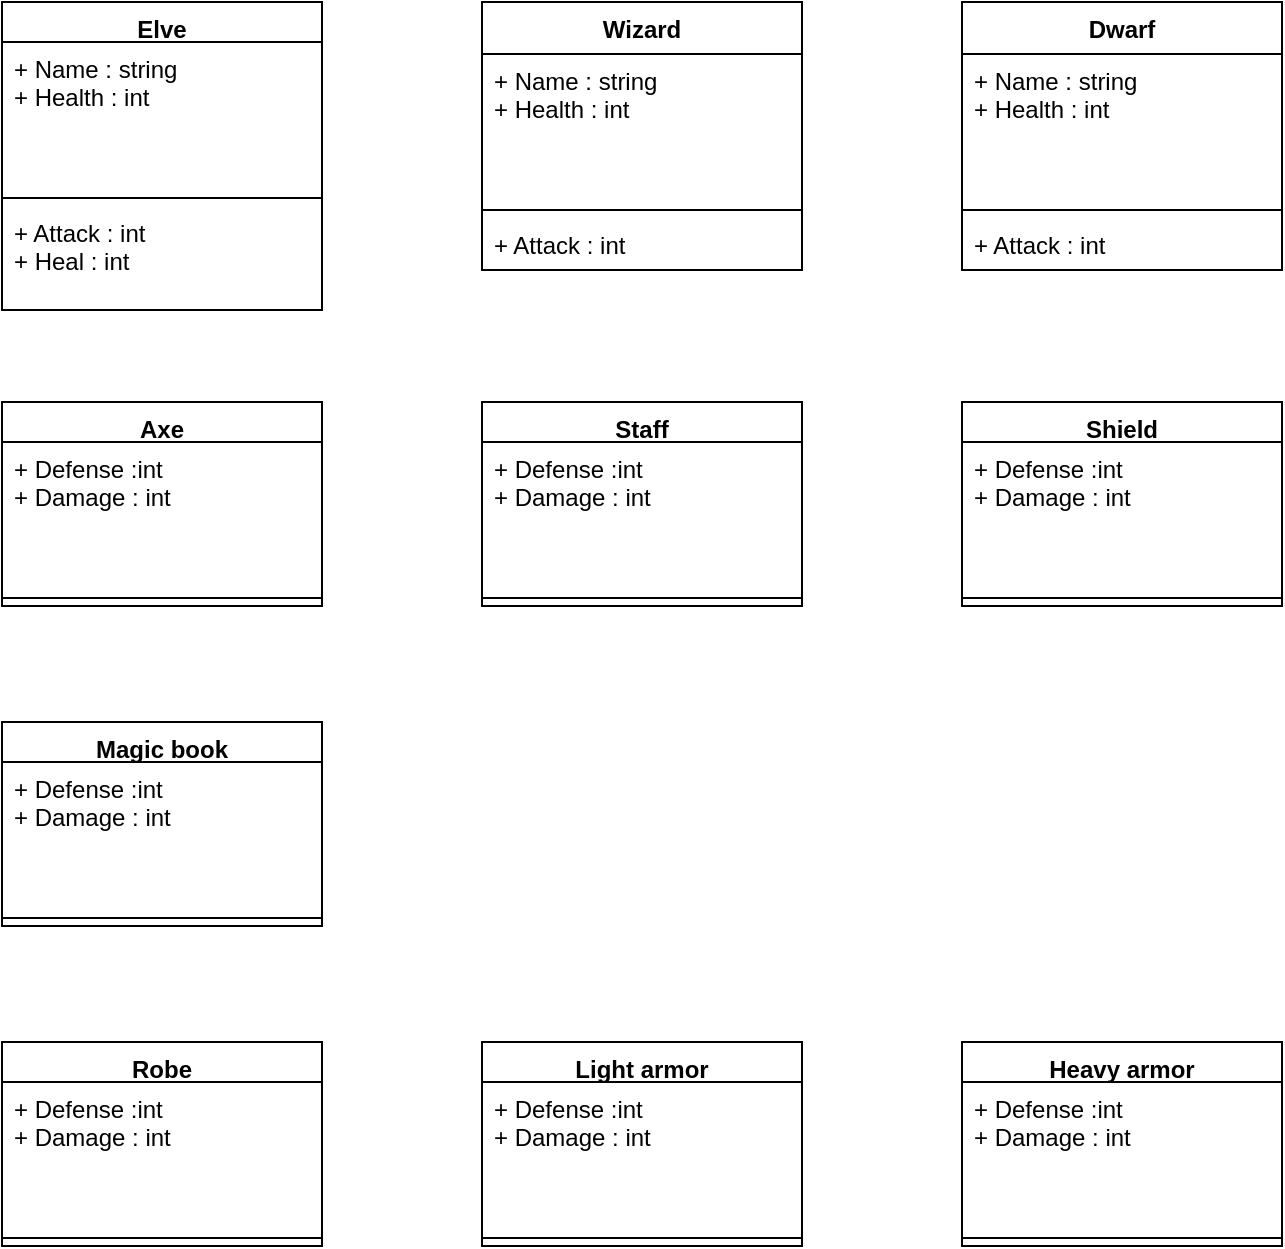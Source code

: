 <mxfile version="20.5.3" type="device"><diagram id="PGICECondg32x7swq7dw" name="Página-1"><mxGraphModel dx="997" dy="540" grid="1" gridSize="10" guides="1" tooltips="1" connect="1" arrows="1" fold="1" page="1" pageScale="1" pageWidth="827" pageHeight="1169" math="0" shadow="0"><root><mxCell id="0"/><mxCell id="1" parent="0"/><mxCell id="2be56t5v5oQXD2aX-y7T-1" value="Wizard" style="swimlane;fontStyle=1;align=center;verticalAlign=top;childLayout=stackLayout;horizontal=1;startSize=26;horizontalStack=0;resizeParent=1;resizeParentMax=0;resizeLast=0;collapsible=1;marginBottom=0;" vertex="1" parent="1"><mxGeometry x="320" y="200" width="160" height="134" as="geometry"/></mxCell><mxCell id="2be56t5v5oQXD2aX-y7T-2" value="+ Name : string&#10;+ Health : int" style="text;strokeColor=none;fillColor=none;align=left;verticalAlign=top;spacingLeft=4;spacingRight=4;overflow=hidden;rotatable=0;points=[[0,0.5],[1,0.5]];portConstraint=eastwest;" vertex="1" parent="2be56t5v5oQXD2aX-y7T-1"><mxGeometry y="26" width="160" height="74" as="geometry"/></mxCell><mxCell id="2be56t5v5oQXD2aX-y7T-3" value="" style="line;strokeWidth=1;fillColor=none;align=left;verticalAlign=middle;spacingTop=-1;spacingLeft=3;spacingRight=3;rotatable=0;labelPosition=right;points=[];portConstraint=eastwest;strokeColor=inherit;" vertex="1" parent="2be56t5v5oQXD2aX-y7T-1"><mxGeometry y="100" width="160" height="8" as="geometry"/></mxCell><mxCell id="2be56t5v5oQXD2aX-y7T-4" value="+ Attack : int" style="text;strokeColor=none;fillColor=none;align=left;verticalAlign=top;spacingLeft=4;spacingRight=4;overflow=hidden;rotatable=0;points=[[0,0.5],[1,0.5]];portConstraint=eastwest;" vertex="1" parent="2be56t5v5oQXD2aX-y7T-1"><mxGeometry y="108" width="160" height="26" as="geometry"/></mxCell><mxCell id="2be56t5v5oQXD2aX-y7T-5" value="Elve" style="swimlane;fontStyle=1;align=center;verticalAlign=top;childLayout=stackLayout;horizontal=1;startSize=20;horizontalStack=0;resizeParent=1;resizeParentMax=0;resizeLast=0;collapsible=1;marginBottom=0;" vertex="1" parent="1"><mxGeometry x="80" y="200" width="160" height="154" as="geometry"/></mxCell><mxCell id="2be56t5v5oQXD2aX-y7T-6" value="+ Name : string&#10;+ Health : int" style="text;strokeColor=none;fillColor=none;align=left;verticalAlign=top;spacingLeft=4;spacingRight=4;overflow=hidden;rotatable=0;points=[[0,0.5],[1,0.5]];portConstraint=eastwest;" vertex="1" parent="2be56t5v5oQXD2aX-y7T-5"><mxGeometry y="20" width="160" height="74" as="geometry"/></mxCell><mxCell id="2be56t5v5oQXD2aX-y7T-7" value="" style="line;strokeWidth=1;fillColor=none;align=left;verticalAlign=middle;spacingTop=-1;spacingLeft=3;spacingRight=3;rotatable=0;labelPosition=right;points=[];portConstraint=eastwest;strokeColor=inherit;" vertex="1" parent="2be56t5v5oQXD2aX-y7T-5"><mxGeometry y="94" width="160" height="8" as="geometry"/></mxCell><mxCell id="2be56t5v5oQXD2aX-y7T-8" value="+ Attack : int&#10;+ Heal : int" style="text;strokeColor=none;fillColor=none;align=left;verticalAlign=top;spacingLeft=4;spacingRight=4;overflow=hidden;rotatable=0;points=[[0,0.5],[1,0.5]];portConstraint=eastwest;" vertex="1" parent="2be56t5v5oQXD2aX-y7T-5"><mxGeometry y="102" width="160" height="52" as="geometry"/></mxCell><mxCell id="2be56t5v5oQXD2aX-y7T-9" value="Dwarf" style="swimlane;fontStyle=1;align=center;verticalAlign=top;childLayout=stackLayout;horizontal=1;startSize=26;horizontalStack=0;resizeParent=1;resizeParentMax=0;resizeLast=0;collapsible=1;marginBottom=0;" vertex="1" parent="1"><mxGeometry x="560" y="200" width="160" height="134" as="geometry"/></mxCell><mxCell id="2be56t5v5oQXD2aX-y7T-10" value="+ Name : string&#10;+ Health : int" style="text;strokeColor=none;fillColor=none;align=left;verticalAlign=top;spacingLeft=4;spacingRight=4;overflow=hidden;rotatable=0;points=[[0,0.5],[1,0.5]];portConstraint=eastwest;" vertex="1" parent="2be56t5v5oQXD2aX-y7T-9"><mxGeometry y="26" width="160" height="74" as="geometry"/></mxCell><mxCell id="2be56t5v5oQXD2aX-y7T-11" value="" style="line;strokeWidth=1;fillColor=none;align=left;verticalAlign=middle;spacingTop=-1;spacingLeft=3;spacingRight=3;rotatable=0;labelPosition=right;points=[];portConstraint=eastwest;strokeColor=inherit;" vertex="1" parent="2be56t5v5oQXD2aX-y7T-9"><mxGeometry y="100" width="160" height="8" as="geometry"/></mxCell><mxCell id="2be56t5v5oQXD2aX-y7T-12" value="+ Attack : int" style="text;strokeColor=none;fillColor=none;align=left;verticalAlign=top;spacingLeft=4;spacingRight=4;overflow=hidden;rotatable=0;points=[[0,0.5],[1,0.5]];portConstraint=eastwest;" vertex="1" parent="2be56t5v5oQXD2aX-y7T-9"><mxGeometry y="108" width="160" height="26" as="geometry"/></mxCell><mxCell id="2be56t5v5oQXD2aX-y7T-30" value="Axe" style="swimlane;fontStyle=1;align=center;verticalAlign=top;childLayout=stackLayout;horizontal=1;startSize=20;horizontalStack=0;resizeParent=1;resizeParentMax=0;resizeLast=0;collapsible=1;marginBottom=0;" vertex="1" parent="1"><mxGeometry x="80" y="400" width="160" height="102" as="geometry"/></mxCell><mxCell id="2be56t5v5oQXD2aX-y7T-31" value="+ Defense :int&#10;+ Damage : int" style="text;strokeColor=none;fillColor=none;align=left;verticalAlign=top;spacingLeft=4;spacingRight=4;overflow=hidden;rotatable=0;points=[[0,0.5],[1,0.5]];portConstraint=eastwest;" vertex="1" parent="2be56t5v5oQXD2aX-y7T-30"><mxGeometry y="20" width="160" height="74" as="geometry"/></mxCell><mxCell id="2be56t5v5oQXD2aX-y7T-32" value="" style="line;strokeWidth=1;fillColor=none;align=left;verticalAlign=middle;spacingTop=-1;spacingLeft=3;spacingRight=3;rotatable=0;labelPosition=right;points=[];portConstraint=eastwest;strokeColor=inherit;" vertex="1" parent="2be56t5v5oQXD2aX-y7T-30"><mxGeometry y="94" width="160" height="8" as="geometry"/></mxCell><mxCell id="2be56t5v5oQXD2aX-y7T-35" value="Staff" style="swimlane;fontStyle=1;align=center;verticalAlign=top;childLayout=stackLayout;horizontal=1;startSize=20;horizontalStack=0;resizeParent=1;resizeParentMax=0;resizeLast=0;collapsible=1;marginBottom=0;" vertex="1" parent="1"><mxGeometry x="320" y="400" width="160" height="102" as="geometry"/></mxCell><mxCell id="2be56t5v5oQXD2aX-y7T-36" value="+ Defense :int&#10;+ Damage : int" style="text;strokeColor=none;fillColor=none;align=left;verticalAlign=top;spacingLeft=4;spacingRight=4;overflow=hidden;rotatable=0;points=[[0,0.5],[1,0.5]];portConstraint=eastwest;" vertex="1" parent="2be56t5v5oQXD2aX-y7T-35"><mxGeometry y="20" width="160" height="74" as="geometry"/></mxCell><mxCell id="2be56t5v5oQXD2aX-y7T-37" value="" style="line;strokeWidth=1;fillColor=none;align=left;verticalAlign=middle;spacingTop=-1;spacingLeft=3;spacingRight=3;rotatable=0;labelPosition=right;points=[];portConstraint=eastwest;strokeColor=inherit;" vertex="1" parent="2be56t5v5oQXD2aX-y7T-35"><mxGeometry y="94" width="160" height="8" as="geometry"/></mxCell><mxCell id="2be56t5v5oQXD2aX-y7T-38" value="Shield" style="swimlane;fontStyle=1;align=center;verticalAlign=top;childLayout=stackLayout;horizontal=1;startSize=20;horizontalStack=0;resizeParent=1;resizeParentMax=0;resizeLast=0;collapsible=1;marginBottom=0;" vertex="1" parent="1"><mxGeometry x="560" y="400" width="160" height="102" as="geometry"/></mxCell><mxCell id="2be56t5v5oQXD2aX-y7T-39" value="+ Defense :int&#10;+ Damage : int" style="text;strokeColor=none;fillColor=none;align=left;verticalAlign=top;spacingLeft=4;spacingRight=4;overflow=hidden;rotatable=0;points=[[0,0.5],[1,0.5]];portConstraint=eastwest;" vertex="1" parent="2be56t5v5oQXD2aX-y7T-38"><mxGeometry y="20" width="160" height="74" as="geometry"/></mxCell><mxCell id="2be56t5v5oQXD2aX-y7T-40" value="" style="line;strokeWidth=1;fillColor=none;align=left;verticalAlign=middle;spacingTop=-1;spacingLeft=3;spacingRight=3;rotatable=0;labelPosition=right;points=[];portConstraint=eastwest;strokeColor=inherit;" vertex="1" parent="2be56t5v5oQXD2aX-y7T-38"><mxGeometry y="94" width="160" height="8" as="geometry"/></mxCell><mxCell id="2be56t5v5oQXD2aX-y7T-42" value="Magic book" style="swimlane;fontStyle=1;align=center;verticalAlign=top;childLayout=stackLayout;horizontal=1;startSize=20;horizontalStack=0;resizeParent=1;resizeParentMax=0;resizeLast=0;collapsible=1;marginBottom=0;" vertex="1" parent="1"><mxGeometry x="80" y="560" width="160" height="102" as="geometry"/></mxCell><mxCell id="2be56t5v5oQXD2aX-y7T-43" value="+ Defense :int&#10;+ Damage : int" style="text;strokeColor=none;fillColor=none;align=left;verticalAlign=top;spacingLeft=4;spacingRight=4;overflow=hidden;rotatable=0;points=[[0,0.5],[1,0.5]];portConstraint=eastwest;" vertex="1" parent="2be56t5v5oQXD2aX-y7T-42"><mxGeometry y="20" width="160" height="74" as="geometry"/></mxCell><mxCell id="2be56t5v5oQXD2aX-y7T-44" value="" style="line;strokeWidth=1;fillColor=none;align=left;verticalAlign=middle;spacingTop=-1;spacingLeft=3;spacingRight=3;rotatable=0;labelPosition=right;points=[];portConstraint=eastwest;strokeColor=inherit;" vertex="1" parent="2be56t5v5oQXD2aX-y7T-42"><mxGeometry y="94" width="160" height="8" as="geometry"/></mxCell><mxCell id="2be56t5v5oQXD2aX-y7T-46" value="Robe" style="swimlane;fontStyle=1;align=center;verticalAlign=top;childLayout=stackLayout;horizontal=1;startSize=20;horizontalStack=0;resizeParent=1;resizeParentMax=0;resizeLast=0;collapsible=1;marginBottom=0;" vertex="1" parent="1"><mxGeometry x="80" y="720" width="160" height="102" as="geometry"/></mxCell><mxCell id="2be56t5v5oQXD2aX-y7T-47" value="+ Defense :int&#10;+ Damage : int" style="text;strokeColor=none;fillColor=none;align=left;verticalAlign=top;spacingLeft=4;spacingRight=4;overflow=hidden;rotatable=0;points=[[0,0.5],[1,0.5]];portConstraint=eastwest;" vertex="1" parent="2be56t5v5oQXD2aX-y7T-46"><mxGeometry y="20" width="160" height="74" as="geometry"/></mxCell><mxCell id="2be56t5v5oQXD2aX-y7T-48" value="" style="line;strokeWidth=1;fillColor=none;align=left;verticalAlign=middle;spacingTop=-1;spacingLeft=3;spacingRight=3;rotatable=0;labelPosition=right;points=[];portConstraint=eastwest;strokeColor=inherit;" vertex="1" parent="2be56t5v5oQXD2aX-y7T-46"><mxGeometry y="94" width="160" height="8" as="geometry"/></mxCell><mxCell id="2be56t5v5oQXD2aX-y7T-49" value="Light armor" style="swimlane;fontStyle=1;align=center;verticalAlign=top;childLayout=stackLayout;horizontal=1;startSize=20;horizontalStack=0;resizeParent=1;resizeParentMax=0;resizeLast=0;collapsible=1;marginBottom=0;" vertex="1" parent="1"><mxGeometry x="320" y="720" width="160" height="102" as="geometry"/></mxCell><mxCell id="2be56t5v5oQXD2aX-y7T-50" value="+ Defense :int&#10;+ Damage : int" style="text;strokeColor=none;fillColor=none;align=left;verticalAlign=top;spacingLeft=4;spacingRight=4;overflow=hidden;rotatable=0;points=[[0,0.5],[1,0.5]];portConstraint=eastwest;" vertex="1" parent="2be56t5v5oQXD2aX-y7T-49"><mxGeometry y="20" width="160" height="74" as="geometry"/></mxCell><mxCell id="2be56t5v5oQXD2aX-y7T-51" value="" style="line;strokeWidth=1;fillColor=none;align=left;verticalAlign=middle;spacingTop=-1;spacingLeft=3;spacingRight=3;rotatable=0;labelPosition=right;points=[];portConstraint=eastwest;strokeColor=inherit;" vertex="1" parent="2be56t5v5oQXD2aX-y7T-49"><mxGeometry y="94" width="160" height="8" as="geometry"/></mxCell><mxCell id="2be56t5v5oQXD2aX-y7T-52" value="Heavy armor" style="swimlane;fontStyle=1;align=center;verticalAlign=top;childLayout=stackLayout;horizontal=1;startSize=20;horizontalStack=0;resizeParent=1;resizeParentMax=0;resizeLast=0;collapsible=1;marginBottom=0;" vertex="1" parent="1"><mxGeometry x="560" y="720" width="160" height="102" as="geometry"/></mxCell><mxCell id="2be56t5v5oQXD2aX-y7T-53" value="+ Defense :int&#10;+ Damage : int" style="text;strokeColor=none;fillColor=none;align=left;verticalAlign=top;spacingLeft=4;spacingRight=4;overflow=hidden;rotatable=0;points=[[0,0.5],[1,0.5]];portConstraint=eastwest;" vertex="1" parent="2be56t5v5oQXD2aX-y7T-52"><mxGeometry y="20" width="160" height="74" as="geometry"/></mxCell><mxCell id="2be56t5v5oQXD2aX-y7T-54" value="" style="line;strokeWidth=1;fillColor=none;align=left;verticalAlign=middle;spacingTop=-1;spacingLeft=3;spacingRight=3;rotatable=0;labelPosition=right;points=[];portConstraint=eastwest;strokeColor=inherit;" vertex="1" parent="2be56t5v5oQXD2aX-y7T-52"><mxGeometry y="94" width="160" height="8" as="geometry"/></mxCell></root></mxGraphModel></diagram></mxfile>